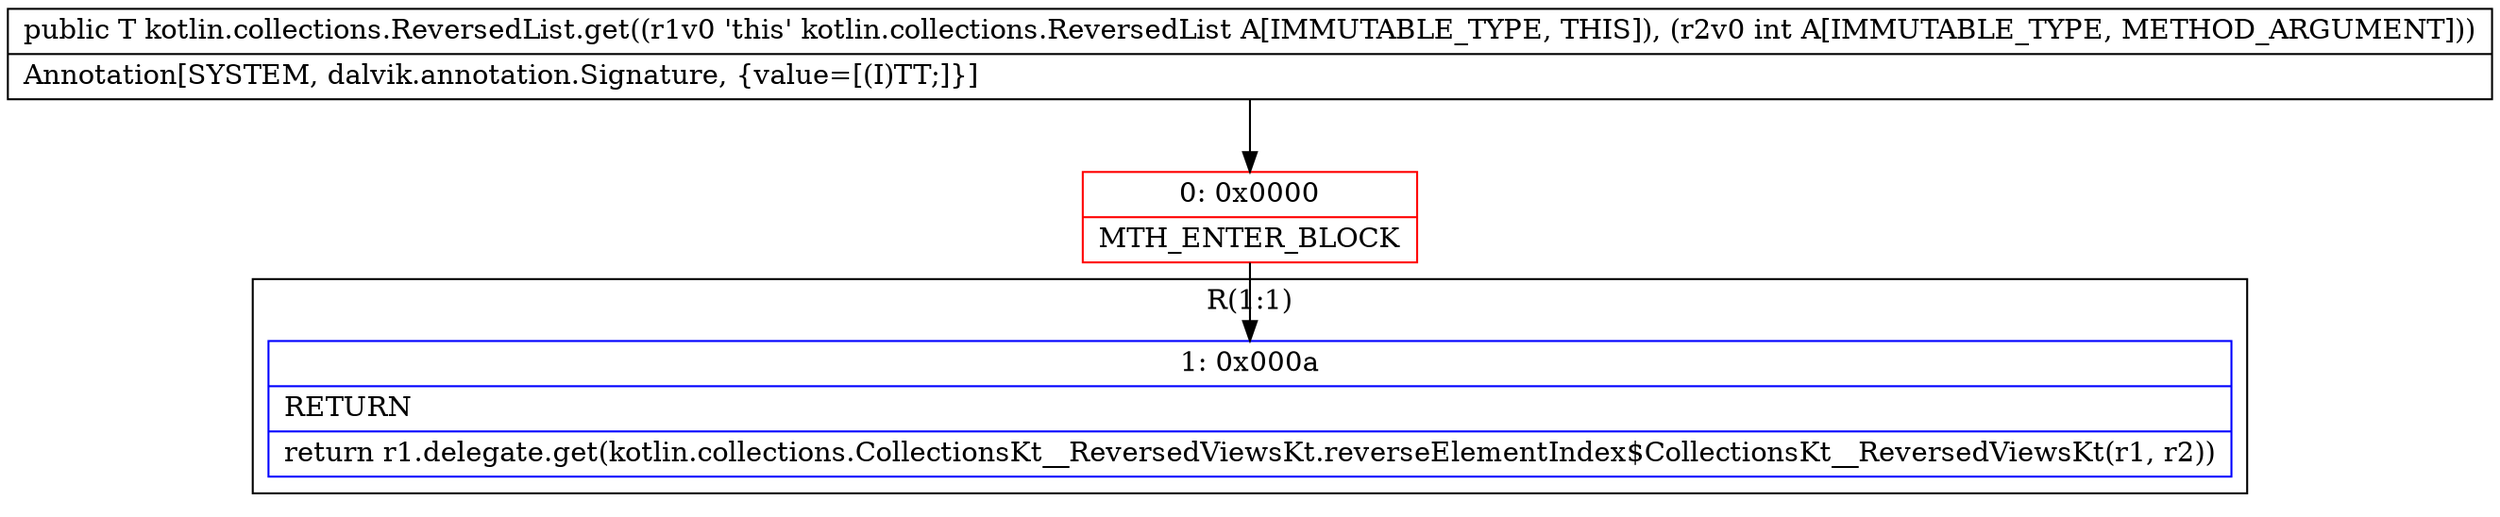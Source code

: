 digraph "CFG forkotlin.collections.ReversedList.get(I)Ljava\/lang\/Object;" {
subgraph cluster_Region_1390215575 {
label = "R(1:1)";
node [shape=record,color=blue];
Node_1 [shape=record,label="{1\:\ 0x000a|RETURN\l|return r1.delegate.get(kotlin.collections.CollectionsKt__ReversedViewsKt.reverseElementIndex$CollectionsKt__ReversedViewsKt(r1, r2))\l}"];
}
Node_0 [shape=record,color=red,label="{0\:\ 0x0000|MTH_ENTER_BLOCK\l}"];
MethodNode[shape=record,label="{public T kotlin.collections.ReversedList.get((r1v0 'this' kotlin.collections.ReversedList A[IMMUTABLE_TYPE, THIS]), (r2v0 int A[IMMUTABLE_TYPE, METHOD_ARGUMENT]))  | Annotation[SYSTEM, dalvik.annotation.Signature, \{value=[(I)TT;]\}]\l}"];
MethodNode -> Node_0;
Node_0 -> Node_1;
}


